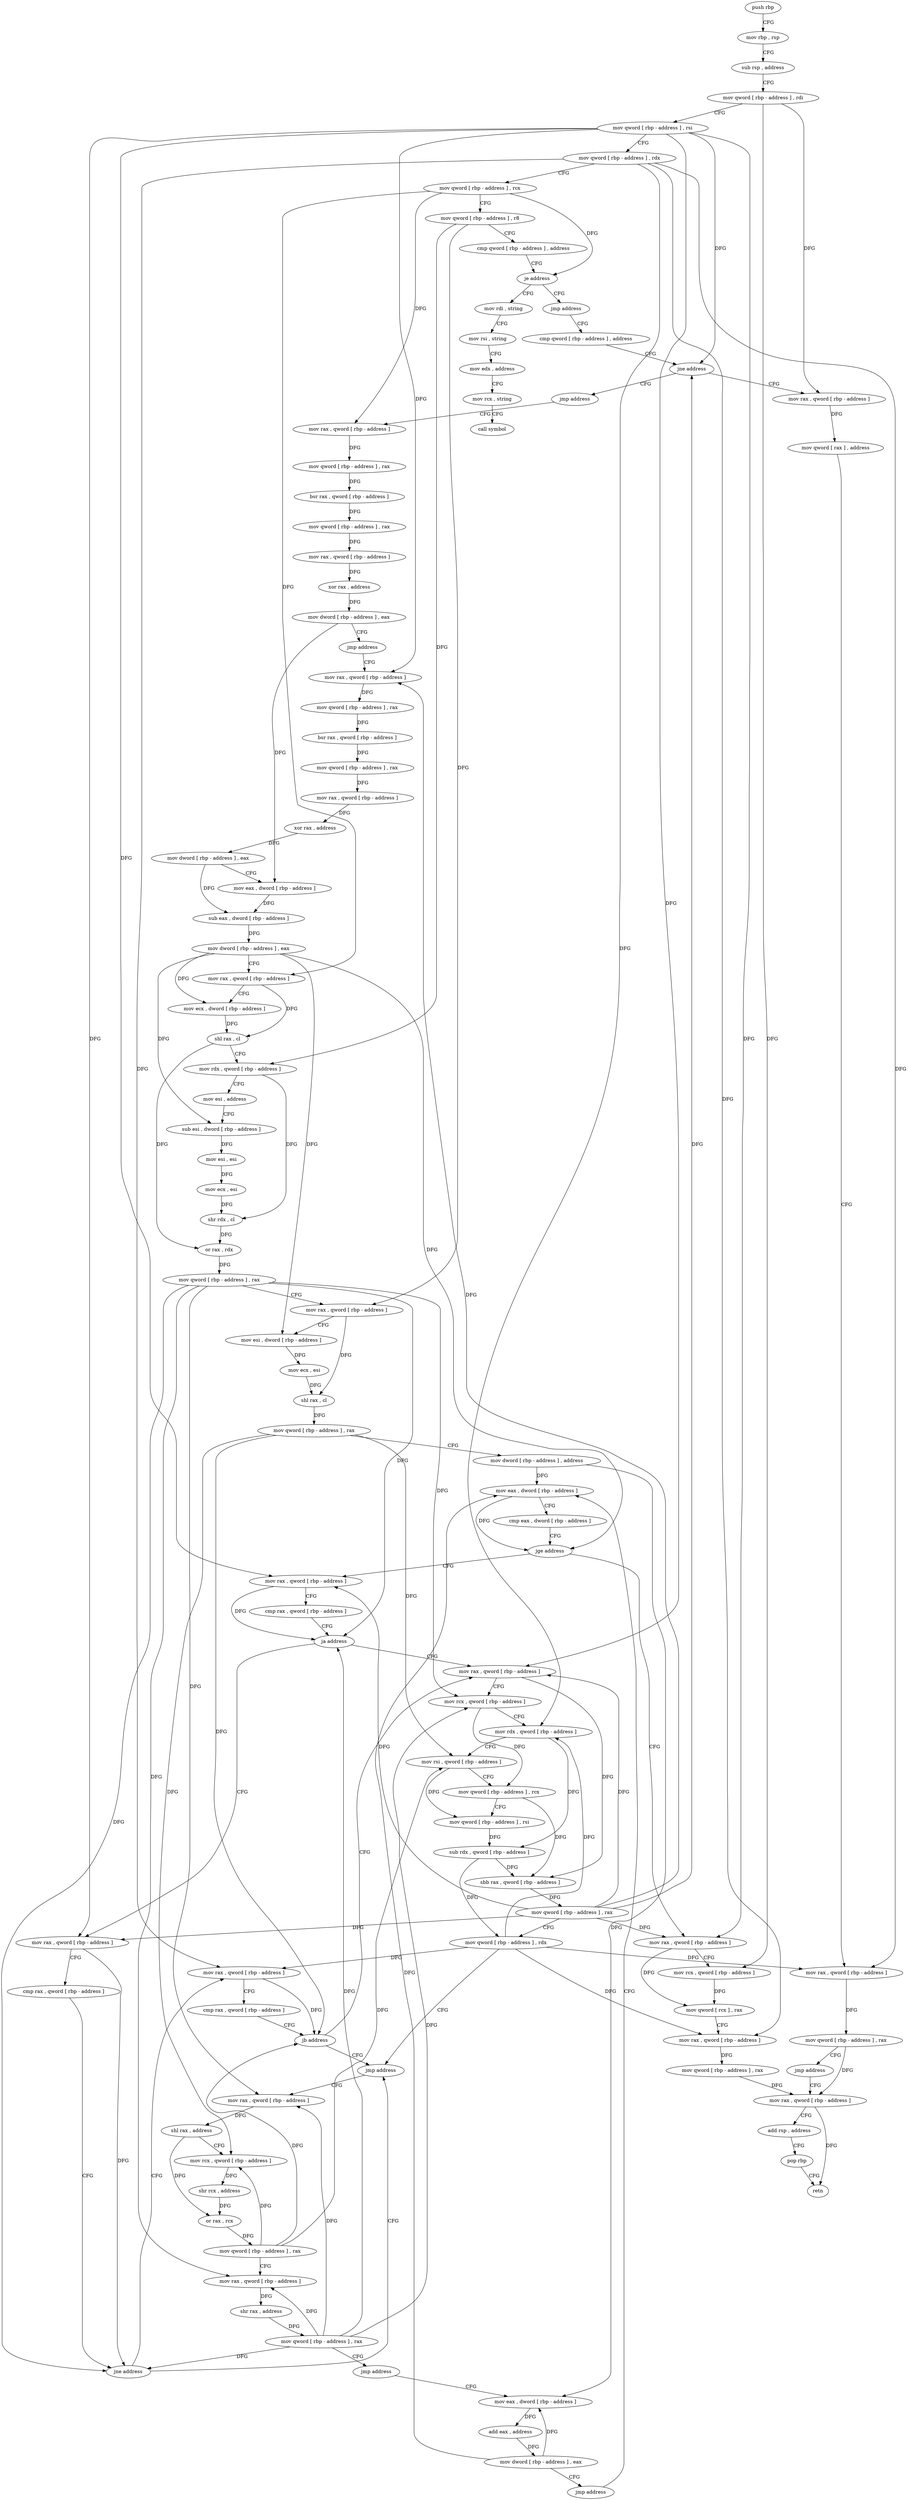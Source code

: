 digraph "func" {
"4222640" [label = "push rbp" ]
"4222641" [label = "mov rbp , rsp" ]
"4222644" [label = "sub rsp , address" ]
"4222648" [label = "mov qword [ rbp - address ] , rdi" ]
"4222652" [label = "mov qword [ rbp - address ] , rsi" ]
"4222656" [label = "mov qword [ rbp - address ] , rdx" ]
"4222660" [label = "mov qword [ rbp - address ] , rcx" ]
"4222664" [label = "mov qword [ rbp - address ] , r8" ]
"4222668" [label = "cmp qword [ rbp - address ] , address" ]
"4222673" [label = "je address" ]
"4222684" [label = "mov rdi , string" ]
"4222679" [label = "jmp address" ]
"4222694" [label = "mov rsi , string" ]
"4222704" [label = "mov edx , address" ]
"4222709" [label = "mov rcx , string" ]
"4222719" [label = "call symbol" ]
"4222724" [label = "cmp qword [ rbp - address ] , address" ]
"4222729" [label = "jne address" ]
"4222759" [label = "jmp address" ]
"4222735" [label = "mov rax , qword [ rbp - address ]" ]
"4222764" [label = "mov rax , qword [ rbp - address ]" ]
"4222739" [label = "mov qword [ rax ] , address" ]
"4222746" [label = "mov rax , qword [ rbp - address ]" ]
"4222750" [label = "mov qword [ rbp - address ] , rax" ]
"4222754" [label = "jmp address" ]
"4223069" [label = "mov rax , qword [ rbp - address ]" ]
"4222768" [label = "mov qword [ rbp - address ] , rax" ]
"4222772" [label = "bsr rax , qword [ rbp - address ]" ]
"4222777" [label = "mov qword [ rbp - address ] , rax" ]
"4222781" [label = "mov rax , qword [ rbp - address ]" ]
"4222785" [label = "xor rax , address" ]
"4222791" [label = "mov dword [ rbp - address ] , eax" ]
"4222794" [label = "jmp address" ]
"4222799" [label = "mov rax , qword [ rbp - address ]" ]
"4223073" [label = "add rsp , address" ]
"4223077" [label = "pop rbp" ]
"4223078" [label = "retn" ]
"4222803" [label = "mov qword [ rbp - address ] , rax" ]
"4222807" [label = "bsr rax , qword [ rbp - address ]" ]
"4222812" [label = "mov qword [ rbp - address ] , rax" ]
"4222816" [label = "mov rax , qword [ rbp - address ]" ]
"4222820" [label = "xor rax , address" ]
"4222826" [label = "mov dword [ rbp - address ] , eax" ]
"4222829" [label = "mov eax , dword [ rbp - address ]" ]
"4222832" [label = "sub eax , dword [ rbp - address ]" ]
"4222835" [label = "mov dword [ rbp - address ] , eax" ]
"4222838" [label = "mov rax , qword [ rbp - address ]" ]
"4222842" [label = "mov ecx , dword [ rbp - address ]" ]
"4222845" [label = "shl rax , cl" ]
"4222848" [label = "mov rdx , qword [ rbp - address ]" ]
"4222852" [label = "mov esi , address" ]
"4222857" [label = "sub esi , dword [ rbp - address ]" ]
"4222860" [label = "mov esi , esi" ]
"4222862" [label = "mov ecx , esi" ]
"4222864" [label = "shr rdx , cl" ]
"4222867" [label = "or rax , rdx" ]
"4222870" [label = "mov qword [ rbp - address ] , rax" ]
"4222874" [label = "mov rax , qword [ rbp - address ]" ]
"4222878" [label = "mov esi , dword [ rbp - address ]" ]
"4222881" [label = "mov ecx , esi" ]
"4222883" [label = "shl rax , cl" ]
"4222886" [label = "mov qword [ rbp - address ] , rax" ]
"4222890" [label = "mov dword [ rbp - address ] , address" ]
"4222897" [label = "mov eax , dword [ rbp - address ]" ]
"4223050" [label = "mov rax , qword [ rbp - address ]" ]
"4223054" [label = "mov rcx , qword [ rbp - address ]" ]
"4223058" [label = "mov qword [ rcx ] , rax" ]
"4223061" [label = "mov rax , qword [ rbp - address ]" ]
"4223065" [label = "mov qword [ rbp - address ] , rax" ]
"4222909" [label = "mov rax , qword [ rbp - address ]" ]
"4222913" [label = "cmp rax , qword [ rbp - address ]" ]
"4222917" [label = "ja address" ]
"4222951" [label = "mov rax , qword [ rbp - address ]" ]
"4222923" [label = "mov rax , qword [ rbp - address ]" ]
"4222955" [label = "mov rcx , qword [ rbp - address ]" ]
"4222959" [label = "mov rdx , qword [ rbp - address ]" ]
"4222963" [label = "mov rsi , qword [ rbp - address ]" ]
"4222967" [label = "mov qword [ rbp - address ] , rcx" ]
"4222971" [label = "mov qword [ rbp - address ] , rsi" ]
"4222975" [label = "sub rdx , qword [ rbp - address ]" ]
"4222979" [label = "sbb rax , qword [ rbp - address ]" ]
"4222983" [label = "mov qword [ rbp - address ] , rax" ]
"4222987" [label = "mov qword [ rbp - address ] , rdx" ]
"4222991" [label = "jmp address" ]
"4222927" [label = "cmp rax , qword [ rbp - address ]" ]
"4222931" [label = "jne address" ]
"4222937" [label = "mov rax , qword [ rbp - address ]" ]
"4222996" [label = "mov rax , qword [ rbp - address ]" ]
"4223000" [label = "shl rax , address" ]
"4223004" [label = "mov rcx , qword [ rbp - address ]" ]
"4223008" [label = "shr rcx , address" ]
"4223012" [label = "or rax , rcx" ]
"4223015" [label = "mov qword [ rbp - address ] , rax" ]
"4223019" [label = "mov rax , qword [ rbp - address ]" ]
"4223023" [label = "shr rax , address" ]
"4223027" [label = "mov qword [ rbp - address ] , rax" ]
"4223031" [label = "jmp address" ]
"4223036" [label = "mov eax , dword [ rbp - address ]" ]
"4222941" [label = "cmp rax , qword [ rbp - address ]" ]
"4222945" [label = "jb address" ]
"4223039" [label = "add eax , address" ]
"4223042" [label = "mov dword [ rbp - address ] , eax" ]
"4223045" [label = "jmp address" ]
"4222900" [label = "cmp eax , dword [ rbp - address ]" ]
"4222903" [label = "jge address" ]
"4222640" -> "4222641" [ label = "CFG" ]
"4222641" -> "4222644" [ label = "CFG" ]
"4222644" -> "4222648" [ label = "CFG" ]
"4222648" -> "4222652" [ label = "CFG" ]
"4222648" -> "4222735" [ label = "DFG" ]
"4222648" -> "4223054" [ label = "DFG" ]
"4222652" -> "4222656" [ label = "CFG" ]
"4222652" -> "4222729" [ label = "DFG" ]
"4222652" -> "4222799" [ label = "DFG" ]
"4222652" -> "4223050" [ label = "DFG" ]
"4222652" -> "4222909" [ label = "DFG" ]
"4222652" -> "4222951" [ label = "DFG" ]
"4222652" -> "4222923" [ label = "DFG" ]
"4222656" -> "4222660" [ label = "CFG" ]
"4222656" -> "4222746" [ label = "DFG" ]
"4222656" -> "4223061" [ label = "DFG" ]
"4222656" -> "4222959" [ label = "DFG" ]
"4222656" -> "4222937" [ label = "DFG" ]
"4222660" -> "4222664" [ label = "CFG" ]
"4222660" -> "4222673" [ label = "DFG" ]
"4222660" -> "4222764" [ label = "DFG" ]
"4222660" -> "4222838" [ label = "DFG" ]
"4222664" -> "4222668" [ label = "CFG" ]
"4222664" -> "4222848" [ label = "DFG" ]
"4222664" -> "4222874" [ label = "DFG" ]
"4222668" -> "4222673" [ label = "CFG" ]
"4222673" -> "4222684" [ label = "CFG" ]
"4222673" -> "4222679" [ label = "CFG" ]
"4222684" -> "4222694" [ label = "CFG" ]
"4222679" -> "4222724" [ label = "CFG" ]
"4222694" -> "4222704" [ label = "CFG" ]
"4222704" -> "4222709" [ label = "CFG" ]
"4222709" -> "4222719" [ label = "CFG" ]
"4222724" -> "4222729" [ label = "CFG" ]
"4222729" -> "4222759" [ label = "CFG" ]
"4222729" -> "4222735" [ label = "CFG" ]
"4222759" -> "4222764" [ label = "CFG" ]
"4222735" -> "4222739" [ label = "DFG" ]
"4222764" -> "4222768" [ label = "DFG" ]
"4222739" -> "4222746" [ label = "CFG" ]
"4222746" -> "4222750" [ label = "DFG" ]
"4222750" -> "4222754" [ label = "CFG" ]
"4222750" -> "4223069" [ label = "DFG" ]
"4222754" -> "4223069" [ label = "CFG" ]
"4223069" -> "4223073" [ label = "CFG" ]
"4223069" -> "4223078" [ label = "DFG" ]
"4222768" -> "4222772" [ label = "DFG" ]
"4222772" -> "4222777" [ label = "DFG" ]
"4222777" -> "4222781" [ label = "DFG" ]
"4222781" -> "4222785" [ label = "DFG" ]
"4222785" -> "4222791" [ label = "DFG" ]
"4222791" -> "4222794" [ label = "CFG" ]
"4222791" -> "4222829" [ label = "DFG" ]
"4222794" -> "4222799" [ label = "CFG" ]
"4222799" -> "4222803" [ label = "DFG" ]
"4223073" -> "4223077" [ label = "CFG" ]
"4223077" -> "4223078" [ label = "CFG" ]
"4222803" -> "4222807" [ label = "DFG" ]
"4222807" -> "4222812" [ label = "DFG" ]
"4222812" -> "4222816" [ label = "DFG" ]
"4222816" -> "4222820" [ label = "DFG" ]
"4222820" -> "4222826" [ label = "DFG" ]
"4222826" -> "4222829" [ label = "CFG" ]
"4222826" -> "4222832" [ label = "DFG" ]
"4222829" -> "4222832" [ label = "DFG" ]
"4222832" -> "4222835" [ label = "DFG" ]
"4222835" -> "4222838" [ label = "CFG" ]
"4222835" -> "4222842" [ label = "DFG" ]
"4222835" -> "4222857" [ label = "DFG" ]
"4222835" -> "4222878" [ label = "DFG" ]
"4222835" -> "4222903" [ label = "DFG" ]
"4222838" -> "4222842" [ label = "CFG" ]
"4222838" -> "4222845" [ label = "DFG" ]
"4222842" -> "4222845" [ label = "DFG" ]
"4222845" -> "4222848" [ label = "CFG" ]
"4222845" -> "4222867" [ label = "DFG" ]
"4222848" -> "4222852" [ label = "CFG" ]
"4222848" -> "4222864" [ label = "DFG" ]
"4222852" -> "4222857" [ label = "CFG" ]
"4222857" -> "4222860" [ label = "DFG" ]
"4222860" -> "4222862" [ label = "DFG" ]
"4222862" -> "4222864" [ label = "DFG" ]
"4222864" -> "4222867" [ label = "DFG" ]
"4222867" -> "4222870" [ label = "DFG" ]
"4222870" -> "4222874" [ label = "CFG" ]
"4222870" -> "4222917" [ label = "DFG" ]
"4222870" -> "4222955" [ label = "DFG" ]
"4222870" -> "4222931" [ label = "DFG" ]
"4222870" -> "4222996" [ label = "DFG" ]
"4222870" -> "4223019" [ label = "DFG" ]
"4222874" -> "4222878" [ label = "CFG" ]
"4222874" -> "4222883" [ label = "DFG" ]
"4222878" -> "4222881" [ label = "DFG" ]
"4222881" -> "4222883" [ label = "DFG" ]
"4222883" -> "4222886" [ label = "DFG" ]
"4222886" -> "4222890" [ label = "CFG" ]
"4222886" -> "4222963" [ label = "DFG" ]
"4222886" -> "4222945" [ label = "DFG" ]
"4222886" -> "4223004" [ label = "DFG" ]
"4222890" -> "4222897" [ label = "DFG" ]
"4222890" -> "4223036" [ label = "DFG" ]
"4222897" -> "4222900" [ label = "CFG" ]
"4222897" -> "4222903" [ label = "DFG" ]
"4223050" -> "4223054" [ label = "CFG" ]
"4223050" -> "4223058" [ label = "DFG" ]
"4223054" -> "4223058" [ label = "DFG" ]
"4223058" -> "4223061" [ label = "CFG" ]
"4223061" -> "4223065" [ label = "DFG" ]
"4223065" -> "4223069" [ label = "DFG" ]
"4222909" -> "4222913" [ label = "CFG" ]
"4222909" -> "4222917" [ label = "DFG" ]
"4222913" -> "4222917" [ label = "CFG" ]
"4222917" -> "4222951" [ label = "CFG" ]
"4222917" -> "4222923" [ label = "CFG" ]
"4222951" -> "4222955" [ label = "CFG" ]
"4222951" -> "4222979" [ label = "DFG" ]
"4222923" -> "4222927" [ label = "CFG" ]
"4222923" -> "4222931" [ label = "DFG" ]
"4222955" -> "4222959" [ label = "CFG" ]
"4222955" -> "4222967" [ label = "DFG" ]
"4222959" -> "4222963" [ label = "CFG" ]
"4222959" -> "4222975" [ label = "DFG" ]
"4222963" -> "4222967" [ label = "CFG" ]
"4222963" -> "4222971" [ label = "DFG" ]
"4222967" -> "4222971" [ label = "CFG" ]
"4222967" -> "4222979" [ label = "DFG" ]
"4222971" -> "4222975" [ label = "DFG" ]
"4222975" -> "4222979" [ label = "DFG" ]
"4222975" -> "4222987" [ label = "DFG" ]
"4222979" -> "4222983" [ label = "DFG" ]
"4222983" -> "4222987" [ label = "CFG" ]
"4222983" -> "4222729" [ label = "DFG" ]
"4222983" -> "4222799" [ label = "DFG" ]
"4222983" -> "4223050" [ label = "DFG" ]
"4222983" -> "4222909" [ label = "DFG" ]
"4222983" -> "4222951" [ label = "DFG" ]
"4222983" -> "4222923" [ label = "DFG" ]
"4222987" -> "4222991" [ label = "CFG" ]
"4222987" -> "4222746" [ label = "DFG" ]
"4222987" -> "4223061" [ label = "DFG" ]
"4222987" -> "4222959" [ label = "DFG" ]
"4222987" -> "4222937" [ label = "DFG" ]
"4222991" -> "4222996" [ label = "CFG" ]
"4222927" -> "4222931" [ label = "CFG" ]
"4222931" -> "4222991" [ label = "CFG" ]
"4222931" -> "4222937" [ label = "CFG" ]
"4222937" -> "4222941" [ label = "CFG" ]
"4222937" -> "4222945" [ label = "DFG" ]
"4222996" -> "4223000" [ label = "DFG" ]
"4223000" -> "4223004" [ label = "CFG" ]
"4223000" -> "4223012" [ label = "DFG" ]
"4223004" -> "4223008" [ label = "DFG" ]
"4223008" -> "4223012" [ label = "DFG" ]
"4223012" -> "4223015" [ label = "DFG" ]
"4223015" -> "4223019" [ label = "CFG" ]
"4223015" -> "4222963" [ label = "DFG" ]
"4223015" -> "4222945" [ label = "DFG" ]
"4223015" -> "4223004" [ label = "DFG" ]
"4223019" -> "4223023" [ label = "DFG" ]
"4223023" -> "4223027" [ label = "DFG" ]
"4223027" -> "4223031" [ label = "CFG" ]
"4223027" -> "4222917" [ label = "DFG" ]
"4223027" -> "4222955" [ label = "DFG" ]
"4223027" -> "4222931" [ label = "DFG" ]
"4223027" -> "4222996" [ label = "DFG" ]
"4223027" -> "4223019" [ label = "DFG" ]
"4223031" -> "4223036" [ label = "CFG" ]
"4223036" -> "4223039" [ label = "DFG" ]
"4222941" -> "4222945" [ label = "CFG" ]
"4222945" -> "4222991" [ label = "CFG" ]
"4222945" -> "4222951" [ label = "CFG" ]
"4223039" -> "4223042" [ label = "DFG" ]
"4223042" -> "4223045" [ label = "CFG" ]
"4223042" -> "4222897" [ label = "DFG" ]
"4223042" -> "4223036" [ label = "DFG" ]
"4223045" -> "4222897" [ label = "CFG" ]
"4222900" -> "4222903" [ label = "CFG" ]
"4222903" -> "4223050" [ label = "CFG" ]
"4222903" -> "4222909" [ label = "CFG" ]
}
